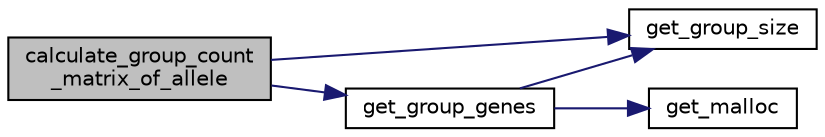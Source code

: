 digraph "calculate_group_count_matrix_of_allele"
{
 // LATEX_PDF_SIZE
  edge [fontname="Helvetica",fontsize="10",labelfontname="Helvetica",labelfontsize="10"];
  node [fontname="Helvetica",fontsize="10",shape=record];
  rankdir="LR";
  Node1 [label="calculate_group_count\l_matrix_of_allele",height=0.2,width=0.4,color="black", fillcolor="grey75", style="filled", fontcolor="black",tooltip="Calculates the number of times at each marker that a particular allele appears for each genotype in a..."];
  Node1 -> Node2 [color="midnightblue",fontsize="10",style="solid",fontname="Helvetica"];
  Node2 [label="get_group_genes",height=0.2,width=0.4,color="black", fillcolor="white", style="filled",URL="$group__getters.html#gab6a654922ed92b3a42e3e36ecea50d07",tooltip="Gets a shallow copy of the genes/alleles of each member of the group."];
  Node2 -> Node3 [color="midnightblue",fontsize="10",style="solid",fontname="Helvetica"];
  Node3 [label="get_group_size",height=0.2,width=0.4,color="black", fillcolor="white", style="filled",URL="$group__getters.html#gad6d2b66296cd80f5bfe303e06de7935c",tooltip="Function to count the number of genotypes that currently belong to the specified group."];
  Node2 -> Node4 [color="midnightblue",fontsize="10",style="solid",fontname="Helvetica"];
  Node4 [label="get_malloc",height=0.2,width=0.4,color="black", fillcolor="white", style="filled",URL="$group__supporters.html#ga08d9e7703e6779d2122baa4309fca0ab",tooltip="Replace calls to malloc direct with this function, which errors and exits with status 2 if memory all..."];
  Node1 -> Node3 [color="midnightblue",fontsize="10",style="solid",fontname="Helvetica"];
}
